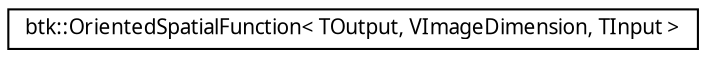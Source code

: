 digraph G
{
  edge [fontname="FreeSans.ttf",fontsize="10",labelfontname="FreeSans.ttf",labelfontsize="10"];
  node [fontname="FreeSans.ttf",fontsize="10",shape=record];
  rankdir=LR;
  Node1 [label="btk::OrientedSpatialFunction\< TOutput, VImageDimension, TInput \>",height=0.2,width=0.4,color="black", fillcolor="white", style="filled",URL="$classbtk_1_1_oriented_spatial_function.html",tooltip="N-dimensional oriented spatial function class."];
}
